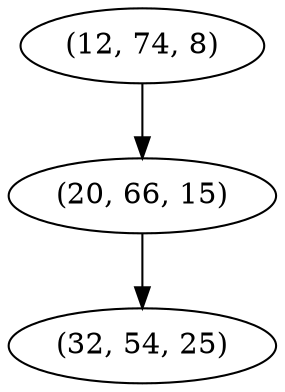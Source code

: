 digraph tree {
    "(12, 74, 8)";
    "(20, 66, 15)";
    "(32, 54, 25)";
    "(12, 74, 8)" -> "(20, 66, 15)";
    "(20, 66, 15)" -> "(32, 54, 25)";
}
